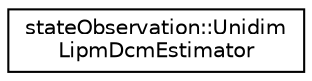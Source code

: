 digraph "Graphical Class Hierarchy"
{
  edge [fontname="Helvetica",fontsize="10",labelfontname="Helvetica",labelfontsize="10"];
  node [fontname="Helvetica",fontsize="10",shape=record];
  rankdir="LR";
  Node0 [label="stateObservation::Unidim\lLipmDcmEstimator",height=0.2,width=0.4,color="black", fillcolor="white", style="filled",URL="$classstateObservation_1_1UnidimLipmDcmEstimator.html",tooltip="1D version of the estimation of a bias betweeen the divergent component of motion and the correspondi..."];
}
